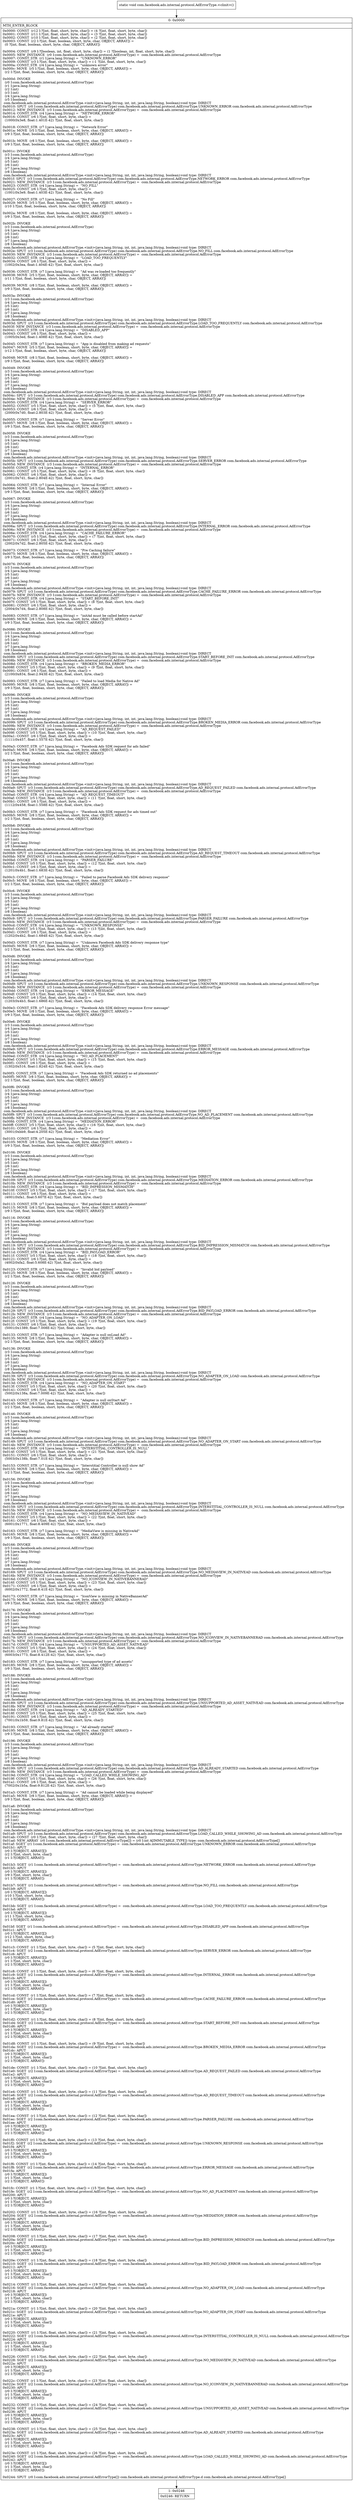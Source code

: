 digraph "CFG forcom.facebook.ads.internal.protocol.AdErrorType.\<clinit\>()V" {
Node_0 [shape=record,label="{0\:\ 0x0000|MTH_ENTER_BLOCK\l|0x0000: CONST  (r12 I:?[int, float, short, byte, char]) = (4 ?[int, float, short, byte, char]) \l0x0001: CONST  (r11 I:?[int, float, short, byte, char]) = (3 ?[int, float, short, byte, char]) \l0x0002: CONST  (r10 I:?[int, float, short, byte, char]) = (2 ?[int, float, short, byte, char]) \l0x0003: CONST  (r2 I:?[int, float, boolean, short, byte, char, OBJECT, ARRAY]) = \l  (0 ?[int, float, boolean, short, byte, char, OBJECT, ARRAY])\l \l0x0004: CONST  (r9 I:?[boolean, int, float, short, byte, char]) = (1 ?[boolean, int, float, short, byte, char]) \l0x0005: NEW_INSTANCE  (r0 I:com.facebook.ads.internal.protocol.AdErrorType) =  com.facebook.ads.internal.protocol.AdErrorType \l0x0007: CONST_STR  (r1 I:java.lang.String) =  \"UNKNOWN_ERROR\" \l0x0009: CONST  (r3 I:?[int, float, short, byte, char]) = (\-1 ?[int, float, short, byte, char]) \l0x000a: CONST_STR  (r4 I:java.lang.String) =  \"unknown error\" \l0x000c: MOVE  (r5 I:?[int, float, boolean, short, byte, char, OBJECT, ARRAY]) = \l  (r2 I:?[int, float, boolean, short, byte, char, OBJECT, ARRAY])\l \l0x000d: INVOKE  \l  (r0 I:com.facebook.ads.internal.protocol.AdErrorType)\l  (r1 I:java.lang.String)\l  (r2 I:int)\l  (r3 I:int)\l  (r4 I:java.lang.String)\l  (r5 I:boolean)\l com.facebook.ads.internal.protocol.AdErrorType.\<init\>(java.lang.String, int, int, java.lang.String, boolean):void type: DIRECT \l0x0010: SPUT  (r0 I:com.facebook.ads.internal.protocol.AdErrorType) com.facebook.ads.internal.protocol.AdErrorType.UNKNOWN_ERROR com.facebook.ads.internal.protocol.AdErrorType \l0x0012: NEW_INSTANCE  (r3 I:com.facebook.ads.internal.protocol.AdErrorType) =  com.facebook.ads.internal.protocol.AdErrorType \l0x0014: CONST_STR  (r4 I:java.lang.String) =  \"NETWORK_ERROR\" \l0x0016: CONST  (r6 I:?[int, float, short, byte, char]) = \l  (1000(0x3e8, float:1.401E\-42) ?[int, float, short, byte, char])\l \l0x0018: CONST_STR  (r7 I:java.lang.String) =  \"Network Error\" \l0x001a: MOVE  (r5 I:?[int, float, boolean, short, byte, char, OBJECT, ARRAY]) = \l  (r9 I:?[int, float, boolean, short, byte, char, OBJECT, ARRAY])\l \l0x001b: MOVE  (r8 I:?[int, float, boolean, short, byte, char, OBJECT, ARRAY]) = \l  (r9 I:?[int, float, boolean, short, byte, char, OBJECT, ARRAY])\l \l0x001c: INVOKE  \l  (r3 I:com.facebook.ads.internal.protocol.AdErrorType)\l  (r4 I:java.lang.String)\l  (r5 I:int)\l  (r6 I:int)\l  (r7 I:java.lang.String)\l  (r8 I:boolean)\l com.facebook.ads.internal.protocol.AdErrorType.\<init\>(java.lang.String, int, int, java.lang.String, boolean):void type: DIRECT \l0x001f: SPUT  (r3 I:com.facebook.ads.internal.protocol.AdErrorType) com.facebook.ads.internal.protocol.AdErrorType.NETWORK_ERROR com.facebook.ads.internal.protocol.AdErrorType \l0x0021: NEW_INSTANCE  (r3 I:com.facebook.ads.internal.protocol.AdErrorType) =  com.facebook.ads.internal.protocol.AdErrorType \l0x0023: CONST_STR  (r4 I:java.lang.String) =  \"NO_FILL\" \l0x0025: CONST  (r6 I:?[int, float, short, byte, char]) = \l  (1001(0x3e9, float:1.403E\-42) ?[int, float, short, byte, char])\l \l0x0027: CONST_STR  (r7 I:java.lang.String) =  \"No Fill\" \l0x0029: MOVE  (r5 I:?[int, float, boolean, short, byte, char, OBJECT, ARRAY]) = \l  (r10 I:?[int, float, boolean, short, byte, char, OBJECT, ARRAY])\l \l0x002a: MOVE  (r8 I:?[int, float, boolean, short, byte, char, OBJECT, ARRAY]) = \l  (r9 I:?[int, float, boolean, short, byte, char, OBJECT, ARRAY])\l \l0x002b: INVOKE  \l  (r3 I:com.facebook.ads.internal.protocol.AdErrorType)\l  (r4 I:java.lang.String)\l  (r5 I:int)\l  (r6 I:int)\l  (r7 I:java.lang.String)\l  (r8 I:boolean)\l com.facebook.ads.internal.protocol.AdErrorType.\<init\>(java.lang.String, int, int, java.lang.String, boolean):void type: DIRECT \l0x002e: SPUT  (r3 I:com.facebook.ads.internal.protocol.AdErrorType) com.facebook.ads.internal.protocol.AdErrorType.NO_FILL com.facebook.ads.internal.protocol.AdErrorType \l0x0030: NEW_INSTANCE  (r3 I:com.facebook.ads.internal.protocol.AdErrorType) =  com.facebook.ads.internal.protocol.AdErrorType \l0x0032: CONST_STR  (r4 I:java.lang.String) =  \"LOAD_TOO_FREQUENTLY\" \l0x0034: CONST  (r6 I:?[int, float, short, byte, char]) = \l  (1002(0x3ea, float:1.404E\-42) ?[int, float, short, byte, char])\l \l0x0036: CONST_STR  (r7 I:java.lang.String) =  \"Ad was re\-loaded too frequently\" \l0x0038: MOVE  (r5 I:?[int, float, boolean, short, byte, char, OBJECT, ARRAY]) = \l  (r11 I:?[int, float, boolean, short, byte, char, OBJECT, ARRAY])\l \l0x0039: MOVE  (r8 I:?[int, float, boolean, short, byte, char, OBJECT, ARRAY]) = \l  (r9 I:?[int, float, boolean, short, byte, char, OBJECT, ARRAY])\l \l0x003a: INVOKE  \l  (r3 I:com.facebook.ads.internal.protocol.AdErrorType)\l  (r4 I:java.lang.String)\l  (r5 I:int)\l  (r6 I:int)\l  (r7 I:java.lang.String)\l  (r8 I:boolean)\l com.facebook.ads.internal.protocol.AdErrorType.\<init\>(java.lang.String, int, int, java.lang.String, boolean):void type: DIRECT \l0x003d: SPUT  (r3 I:com.facebook.ads.internal.protocol.AdErrorType) com.facebook.ads.internal.protocol.AdErrorType.LOAD_TOO_FREQUENTLY com.facebook.ads.internal.protocol.AdErrorType \l0x003f: NEW_INSTANCE  (r3 I:com.facebook.ads.internal.protocol.AdErrorType) =  com.facebook.ads.internal.protocol.AdErrorType \l0x0041: CONST_STR  (r4 I:java.lang.String) =  \"DISABLED_APP\" \l0x0043: CONST  (r6 I:?[int, float, short, byte, char]) = \l  (1005(0x3ed, float:1.408E\-42) ?[int, float, short, byte, char])\l \l0x0045: CONST_STR  (r7 I:java.lang.String) =  \"App is disabled from making ad requests\" \l0x0047: MOVE  (r5 I:?[int, float, boolean, short, byte, char, OBJECT, ARRAY]) = \l  (r12 I:?[int, float, boolean, short, byte, char, OBJECT, ARRAY])\l \l0x0048: MOVE  (r8 I:?[int, float, boolean, short, byte, char, OBJECT, ARRAY]) = \l  (r9 I:?[int, float, boolean, short, byte, char, OBJECT, ARRAY])\l \l0x0049: INVOKE  \l  (r3 I:com.facebook.ads.internal.protocol.AdErrorType)\l  (r4 I:java.lang.String)\l  (r5 I:int)\l  (r6 I:int)\l  (r7 I:java.lang.String)\l  (r8 I:boolean)\l com.facebook.ads.internal.protocol.AdErrorType.\<init\>(java.lang.String, int, int, java.lang.String, boolean):void type: DIRECT \l0x004c: SPUT  (r3 I:com.facebook.ads.internal.protocol.AdErrorType) com.facebook.ads.internal.protocol.AdErrorType.DISABLED_APP com.facebook.ads.internal.protocol.AdErrorType \l0x004e: NEW_INSTANCE  (r3 I:com.facebook.ads.internal.protocol.AdErrorType) =  com.facebook.ads.internal.protocol.AdErrorType \l0x0050: CONST_STR  (r4 I:java.lang.String) =  \"SERVER_ERROR\" \l0x0052: CONST  (r5 I:?[int, float, short, byte, char]) = (5 ?[int, float, short, byte, char]) \l0x0053: CONST  (r6 I:?[int, float, short, byte, char]) = \l  (2000(0x7d0, float:2.803E\-42) ?[int, float, short, byte, char])\l \l0x0055: CONST_STR  (r7 I:java.lang.String) =  \"Server Error\" \l0x0057: MOVE  (r8 I:?[int, float, boolean, short, byte, char, OBJECT, ARRAY]) = \l  (r9 I:?[int, float, boolean, short, byte, char, OBJECT, ARRAY])\l \l0x0058: INVOKE  \l  (r3 I:com.facebook.ads.internal.protocol.AdErrorType)\l  (r4 I:java.lang.String)\l  (r5 I:int)\l  (r6 I:int)\l  (r7 I:java.lang.String)\l  (r8 I:boolean)\l com.facebook.ads.internal.protocol.AdErrorType.\<init\>(java.lang.String, int, int, java.lang.String, boolean):void type: DIRECT \l0x005b: SPUT  (r3 I:com.facebook.ads.internal.protocol.AdErrorType) com.facebook.ads.internal.protocol.AdErrorType.SERVER_ERROR com.facebook.ads.internal.protocol.AdErrorType \l0x005d: NEW_INSTANCE  (r3 I:com.facebook.ads.internal.protocol.AdErrorType) =  com.facebook.ads.internal.protocol.AdErrorType \l0x005f: CONST_STR  (r4 I:java.lang.String) =  \"INTERNAL_ERROR\" \l0x0061: CONST  (r5 I:?[int, float, short, byte, char]) = (6 ?[int, float, short, byte, char]) \l0x0062: CONST  (r6 I:?[int, float, short, byte, char]) = \l  (2001(0x7d1, float:2.804E\-42) ?[int, float, short, byte, char])\l \l0x0064: CONST_STR  (r7 I:java.lang.String) =  \"Internal Error\" \l0x0066: MOVE  (r8 I:?[int, float, boolean, short, byte, char, OBJECT, ARRAY]) = \l  (r9 I:?[int, float, boolean, short, byte, char, OBJECT, ARRAY])\l \l0x0067: INVOKE  \l  (r3 I:com.facebook.ads.internal.protocol.AdErrorType)\l  (r4 I:java.lang.String)\l  (r5 I:int)\l  (r6 I:int)\l  (r7 I:java.lang.String)\l  (r8 I:boolean)\l com.facebook.ads.internal.protocol.AdErrorType.\<init\>(java.lang.String, int, int, java.lang.String, boolean):void type: DIRECT \l0x006a: SPUT  (r3 I:com.facebook.ads.internal.protocol.AdErrorType) com.facebook.ads.internal.protocol.AdErrorType.INTERNAL_ERROR com.facebook.ads.internal.protocol.AdErrorType \l0x006c: NEW_INSTANCE  (r3 I:com.facebook.ads.internal.protocol.AdErrorType) =  com.facebook.ads.internal.protocol.AdErrorType \l0x006e: CONST_STR  (r4 I:java.lang.String) =  \"CACHE_FAILURE_ERROR\" \l0x0070: CONST  (r5 I:?[int, float, short, byte, char]) = (7 ?[int, float, short, byte, char]) \l0x0071: CONST  (r6 I:?[int, float, short, byte, char]) = \l  (2002(0x7d2, float:2.805E\-42) ?[int, float, short, byte, char])\l \l0x0073: CONST_STR  (r7 I:java.lang.String) =  \"Pre Caching failure\" \l0x0075: MOVE  (r8 I:?[int, float, boolean, short, byte, char, OBJECT, ARRAY]) = \l  (r9 I:?[int, float, boolean, short, byte, char, OBJECT, ARRAY])\l \l0x0076: INVOKE  \l  (r3 I:com.facebook.ads.internal.protocol.AdErrorType)\l  (r4 I:java.lang.String)\l  (r5 I:int)\l  (r6 I:int)\l  (r7 I:java.lang.String)\l  (r8 I:boolean)\l com.facebook.ads.internal.protocol.AdErrorType.\<init\>(java.lang.String, int, int, java.lang.String, boolean):void type: DIRECT \l0x0079: SPUT  (r3 I:com.facebook.ads.internal.protocol.AdErrorType) com.facebook.ads.internal.protocol.AdErrorType.CACHE_FAILURE_ERROR com.facebook.ads.internal.protocol.AdErrorType \l0x007b: NEW_INSTANCE  (r3 I:com.facebook.ads.internal.protocol.AdErrorType) =  com.facebook.ads.internal.protocol.AdErrorType \l0x007d: CONST_STR  (r4 I:java.lang.String) =  \"START_BEFORE_INIT\" \l0x007f: CONST  (r5 I:?[int, float, short, byte, char]) = (8 ?[int, float, short, byte, char]) \l0x0081: CONST  (r6 I:?[int, float, short, byte, char]) = \l  (2004(0x7d4, float:2.808E\-42) ?[int, float, short, byte, char])\l \l0x0083: CONST_STR  (r7 I:java.lang.String) =  \"initAd must be called before startAd\" \l0x0085: MOVE  (r8 I:?[int, float, boolean, short, byte, char, OBJECT, ARRAY]) = \l  (r9 I:?[int, float, boolean, short, byte, char, OBJECT, ARRAY])\l \l0x0086: INVOKE  \l  (r3 I:com.facebook.ads.internal.protocol.AdErrorType)\l  (r4 I:java.lang.String)\l  (r5 I:int)\l  (r6 I:int)\l  (r7 I:java.lang.String)\l  (r8 I:boolean)\l com.facebook.ads.internal.protocol.AdErrorType.\<init\>(java.lang.String, int, int, java.lang.String, boolean):void type: DIRECT \l0x0089: SPUT  (r3 I:com.facebook.ads.internal.protocol.AdErrorType) com.facebook.ads.internal.protocol.AdErrorType.START_BEFORE_INIT com.facebook.ads.internal.protocol.AdErrorType \l0x008b: NEW_INSTANCE  (r3 I:com.facebook.ads.internal.protocol.AdErrorType) =  com.facebook.ads.internal.protocol.AdErrorType \l0x008d: CONST_STR  (r4 I:java.lang.String) =  \"BROKEN_MEDIA_ERROR\" \l0x008f: CONST  (r5 I:?[int, float, short, byte, char]) = (9 ?[int, float, short, byte, char]) \l0x0091: CONST  (r6 I:?[int, float, short, byte, char]) = \l  (2100(0x834, float:2.943E\-42) ?[int, float, short, byte, char])\l \l0x0093: CONST_STR  (r7 I:java.lang.String) =  \"Failed to load Media for Native Ad\" \l0x0095: MOVE  (r8 I:?[int, float, boolean, short, byte, char, OBJECT, ARRAY]) = \l  (r9 I:?[int, float, boolean, short, byte, char, OBJECT, ARRAY])\l \l0x0096: INVOKE  \l  (r3 I:com.facebook.ads.internal.protocol.AdErrorType)\l  (r4 I:java.lang.String)\l  (r5 I:int)\l  (r6 I:int)\l  (r7 I:java.lang.String)\l  (r8 I:boolean)\l com.facebook.ads.internal.protocol.AdErrorType.\<init\>(java.lang.String, int, int, java.lang.String, boolean):void type: DIRECT \l0x0099: SPUT  (r3 I:com.facebook.ads.internal.protocol.AdErrorType) com.facebook.ads.internal.protocol.AdErrorType.BROKEN_MEDIA_ERROR com.facebook.ads.internal.protocol.AdErrorType \l0x009b: NEW_INSTANCE  (r3 I:com.facebook.ads.internal.protocol.AdErrorType) =  com.facebook.ads.internal.protocol.AdErrorType \l0x009d: CONST_STR  (r4 I:java.lang.String) =  \"AD_REQUEST_FAILED\" \l0x009f: CONST  (r5 I:?[int, float, short, byte, char]) = (10 ?[int, float, short, byte, char]) \l0x00a1: CONST  (r6 I:?[int, float, short, byte, char]) = \l  (1111(0x457, float:1.557E\-42) ?[int, float, short, byte, char])\l \l0x00a3: CONST_STR  (r7 I:java.lang.String) =  \"Facebook Ads SDK request for ads failed\" \l0x00a5: MOVE  (r8 I:?[int, float, boolean, short, byte, char, OBJECT, ARRAY]) = \l  (r2 I:?[int, float, boolean, short, byte, char, OBJECT, ARRAY])\l \l0x00a6: INVOKE  \l  (r3 I:com.facebook.ads.internal.protocol.AdErrorType)\l  (r4 I:java.lang.String)\l  (r5 I:int)\l  (r6 I:int)\l  (r7 I:java.lang.String)\l  (r8 I:boolean)\l com.facebook.ads.internal.protocol.AdErrorType.\<init\>(java.lang.String, int, int, java.lang.String, boolean):void type: DIRECT \l0x00a9: SPUT  (r3 I:com.facebook.ads.internal.protocol.AdErrorType) com.facebook.ads.internal.protocol.AdErrorType.AD_REQUEST_FAILED com.facebook.ads.internal.protocol.AdErrorType \l0x00ab: NEW_INSTANCE  (r3 I:com.facebook.ads.internal.protocol.AdErrorType) =  com.facebook.ads.internal.protocol.AdErrorType \l0x00ad: CONST_STR  (r4 I:java.lang.String) =  \"AD_REQUEST_TIMEOUT\" \l0x00af: CONST  (r5 I:?[int, float, short, byte, char]) = (11 ?[int, float, short, byte, char]) \l0x00b1: CONST  (r6 I:?[int, float, short, byte, char]) = \l  (1112(0x458, float:1.558E\-42) ?[int, float, short, byte, char])\l \l0x00b3: CONST_STR  (r7 I:java.lang.String) =  \"Facebook Ads SDK request for ads timed out\" \l0x00b5: MOVE  (r8 I:?[int, float, boolean, short, byte, char, OBJECT, ARRAY]) = \l  (r2 I:?[int, float, boolean, short, byte, char, OBJECT, ARRAY])\l \l0x00b6: INVOKE  \l  (r3 I:com.facebook.ads.internal.protocol.AdErrorType)\l  (r4 I:java.lang.String)\l  (r5 I:int)\l  (r6 I:int)\l  (r7 I:java.lang.String)\l  (r8 I:boolean)\l com.facebook.ads.internal.protocol.AdErrorType.\<init\>(java.lang.String, int, int, java.lang.String, boolean):void type: DIRECT \l0x00b9: SPUT  (r3 I:com.facebook.ads.internal.protocol.AdErrorType) com.facebook.ads.internal.protocol.AdErrorType.AD_REQUEST_TIMEOUT com.facebook.ads.internal.protocol.AdErrorType \l0x00bb: NEW_INSTANCE  (r3 I:com.facebook.ads.internal.protocol.AdErrorType) =  com.facebook.ads.internal.protocol.AdErrorType \l0x00bd: CONST_STR  (r4 I:java.lang.String) =  \"PARSER_FAILURE\" \l0x00bf: CONST  (r5 I:?[int, float, short, byte, char]) = (12 ?[int, float, short, byte, char]) \l0x00c1: CONST  (r6 I:?[int, float, short, byte, char]) = \l  (1201(0x4b1, float:1.683E\-42) ?[int, float, short, byte, char])\l \l0x00c3: CONST_STR  (r7 I:java.lang.String) =  \"Failed to parse Facebook Ads SDK delivery response\" \l0x00c5: MOVE  (r8 I:?[int, float, boolean, short, byte, char, OBJECT, ARRAY]) = \l  (r2 I:?[int, float, boolean, short, byte, char, OBJECT, ARRAY])\l \l0x00c6: INVOKE  \l  (r3 I:com.facebook.ads.internal.protocol.AdErrorType)\l  (r4 I:java.lang.String)\l  (r5 I:int)\l  (r6 I:int)\l  (r7 I:java.lang.String)\l  (r8 I:boolean)\l com.facebook.ads.internal.protocol.AdErrorType.\<init\>(java.lang.String, int, int, java.lang.String, boolean):void type: DIRECT \l0x00c9: SPUT  (r3 I:com.facebook.ads.internal.protocol.AdErrorType) com.facebook.ads.internal.protocol.AdErrorType.PARSER_FAILURE com.facebook.ads.internal.protocol.AdErrorType \l0x00cb: NEW_INSTANCE  (r3 I:com.facebook.ads.internal.protocol.AdErrorType) =  com.facebook.ads.internal.protocol.AdErrorType \l0x00cd: CONST_STR  (r4 I:java.lang.String) =  \"UNKNOWN_RESPONSE\" \l0x00cf: CONST  (r5 I:?[int, float, short, byte, char]) = (13 ?[int, float, short, byte, char]) \l0x00d1: CONST  (r6 I:?[int, float, short, byte, char]) = \l  (1202(0x4b2, float:1.684E\-42) ?[int, float, short, byte, char])\l \l0x00d3: CONST_STR  (r7 I:java.lang.String) =  \"Unknown Facebook Ads SDK delivery response type\" \l0x00d5: MOVE  (r8 I:?[int, float, boolean, short, byte, char, OBJECT, ARRAY]) = \l  (r2 I:?[int, float, boolean, short, byte, char, OBJECT, ARRAY])\l \l0x00d6: INVOKE  \l  (r3 I:com.facebook.ads.internal.protocol.AdErrorType)\l  (r4 I:java.lang.String)\l  (r5 I:int)\l  (r6 I:int)\l  (r7 I:java.lang.String)\l  (r8 I:boolean)\l com.facebook.ads.internal.protocol.AdErrorType.\<init\>(java.lang.String, int, int, java.lang.String, boolean):void type: DIRECT \l0x00d9: SPUT  (r3 I:com.facebook.ads.internal.protocol.AdErrorType) com.facebook.ads.internal.protocol.AdErrorType.UNKNOWN_RESPONSE com.facebook.ads.internal.protocol.AdErrorType \l0x00db: NEW_INSTANCE  (r3 I:com.facebook.ads.internal.protocol.AdErrorType) =  com.facebook.ads.internal.protocol.AdErrorType \l0x00dd: CONST_STR  (r4 I:java.lang.String) =  \"ERROR_MESSAGE\" \l0x00df: CONST  (r5 I:?[int, float, short, byte, char]) = (14 ?[int, float, short, byte, char]) \l0x00e1: CONST  (r6 I:?[int, float, short, byte, char]) = \l  (1203(0x4b3, float:1.686E\-42) ?[int, float, short, byte, char])\l \l0x00e3: CONST_STR  (r7 I:java.lang.String) =  \"Facebook Ads SDK delivery response Error message\" \l0x00e5: MOVE  (r8 I:?[int, float, boolean, short, byte, char, OBJECT, ARRAY]) = \l  (r9 I:?[int, float, boolean, short, byte, char, OBJECT, ARRAY])\l \l0x00e6: INVOKE  \l  (r3 I:com.facebook.ads.internal.protocol.AdErrorType)\l  (r4 I:java.lang.String)\l  (r5 I:int)\l  (r6 I:int)\l  (r7 I:java.lang.String)\l  (r8 I:boolean)\l com.facebook.ads.internal.protocol.AdErrorType.\<init\>(java.lang.String, int, int, java.lang.String, boolean):void type: DIRECT \l0x00e9: SPUT  (r3 I:com.facebook.ads.internal.protocol.AdErrorType) com.facebook.ads.internal.protocol.AdErrorType.ERROR_MESSAGE com.facebook.ads.internal.protocol.AdErrorType \l0x00eb: NEW_INSTANCE  (r3 I:com.facebook.ads.internal.protocol.AdErrorType) =  com.facebook.ads.internal.protocol.AdErrorType \l0x00ed: CONST_STR  (r4 I:java.lang.String) =  \"NO_AD_PLACEMENT\" \l0x00ef: CONST  (r5 I:?[int, float, short, byte, char]) = (15 ?[int, float, short, byte, char]) \l0x00f1: CONST  (r6 I:?[int, float, short, byte, char]) = \l  (1302(0x516, float:1.824E\-42) ?[int, float, short, byte, char])\l \l0x00f3: CONST_STR  (r7 I:java.lang.String) =  \"Facebook Ads SDK returned no ad placements\" \l0x00f5: MOVE  (r8 I:?[int, float, boolean, short, byte, char, OBJECT, ARRAY]) = \l  (r2 I:?[int, float, boolean, short, byte, char, OBJECT, ARRAY])\l \l0x00f6: INVOKE  \l  (r3 I:com.facebook.ads.internal.protocol.AdErrorType)\l  (r4 I:java.lang.String)\l  (r5 I:int)\l  (r6 I:int)\l  (r7 I:java.lang.String)\l  (r8 I:boolean)\l com.facebook.ads.internal.protocol.AdErrorType.\<init\>(java.lang.String, int, int, java.lang.String, boolean):void type: DIRECT \l0x00f9: SPUT  (r3 I:com.facebook.ads.internal.protocol.AdErrorType) com.facebook.ads.internal.protocol.AdErrorType.NO_AD_PLACEMENT com.facebook.ads.internal.protocol.AdErrorType \l0x00fb: NEW_INSTANCE  (r3 I:com.facebook.ads.internal.protocol.AdErrorType) =  com.facebook.ads.internal.protocol.AdErrorType \l0x00fd: CONST_STR  (r4 I:java.lang.String) =  \"MEDIATION_ERROR\" \l0x00ff: CONST  (r5 I:?[int, float, short, byte, char]) = (16 ?[int, float, short, byte, char]) \l0x0101: CONST  (r6 I:?[int, float, short, byte, char]) = \l  (3001(0xbb9, float:4.205E\-42) ?[int, float, short, byte, char])\l \l0x0103: CONST_STR  (r7 I:java.lang.String) =  \"Mediation Error\" \l0x0105: MOVE  (r8 I:?[int, float, boolean, short, byte, char, OBJECT, ARRAY]) = \l  (r9 I:?[int, float, boolean, short, byte, char, OBJECT, ARRAY])\l \l0x0106: INVOKE  \l  (r3 I:com.facebook.ads.internal.protocol.AdErrorType)\l  (r4 I:java.lang.String)\l  (r5 I:int)\l  (r6 I:int)\l  (r7 I:java.lang.String)\l  (r8 I:boolean)\l com.facebook.ads.internal.protocol.AdErrorType.\<init\>(java.lang.String, int, int, java.lang.String, boolean):void type: DIRECT \l0x0109: SPUT  (r3 I:com.facebook.ads.internal.protocol.AdErrorType) com.facebook.ads.internal.protocol.AdErrorType.MEDIATION_ERROR com.facebook.ads.internal.protocol.AdErrorType \l0x010b: NEW_INSTANCE  (r3 I:com.facebook.ads.internal.protocol.AdErrorType) =  com.facebook.ads.internal.protocol.AdErrorType \l0x010d: CONST_STR  (r4 I:java.lang.String) =  \"BID_IMPRESSION_MISMATCH\" \l0x010f: CONST  (r5 I:?[int, float, short, byte, char]) = (17 ?[int, float, short, byte, char]) \l0x0111: CONST  (r6 I:?[int, float, short, byte, char]) = \l  (4001(0xfa1, float:5.607E\-42) ?[int, float, short, byte, char])\l \l0x0113: CONST_STR  (r7 I:java.lang.String) =  \"Bid payload does not match placement\" \l0x0115: MOVE  (r8 I:?[int, float, boolean, short, byte, char, OBJECT, ARRAY]) = \l  (r9 I:?[int, float, boolean, short, byte, char, OBJECT, ARRAY])\l \l0x0116: INVOKE  \l  (r3 I:com.facebook.ads.internal.protocol.AdErrorType)\l  (r4 I:java.lang.String)\l  (r5 I:int)\l  (r6 I:int)\l  (r7 I:java.lang.String)\l  (r8 I:boolean)\l com.facebook.ads.internal.protocol.AdErrorType.\<init\>(java.lang.String, int, int, java.lang.String, boolean):void type: DIRECT \l0x0119: SPUT  (r3 I:com.facebook.ads.internal.protocol.AdErrorType) com.facebook.ads.internal.protocol.AdErrorType.BID_IMPRESSION_MISMATCH com.facebook.ads.internal.protocol.AdErrorType \l0x011b: NEW_INSTANCE  (r3 I:com.facebook.ads.internal.protocol.AdErrorType) =  com.facebook.ads.internal.protocol.AdErrorType \l0x011d: CONST_STR  (r4 I:java.lang.String) =  \"BID_PAYLOAD_ERROR\" \l0x011f: CONST  (r5 I:?[int, float, short, byte, char]) = (18 ?[int, float, short, byte, char]) \l0x0121: CONST  (r6 I:?[int, float, short, byte, char]) = \l  (4002(0xfa2, float:5.608E\-42) ?[int, float, short, byte, char])\l \l0x0123: CONST_STR  (r7 I:java.lang.String) =  \"Invalid bid payload\" \l0x0125: MOVE  (r8 I:?[int, float, boolean, short, byte, char, OBJECT, ARRAY]) = \l  (r2 I:?[int, float, boolean, short, byte, char, OBJECT, ARRAY])\l \l0x0126: INVOKE  \l  (r3 I:com.facebook.ads.internal.protocol.AdErrorType)\l  (r4 I:java.lang.String)\l  (r5 I:int)\l  (r6 I:int)\l  (r7 I:java.lang.String)\l  (r8 I:boolean)\l com.facebook.ads.internal.protocol.AdErrorType.\<init\>(java.lang.String, int, int, java.lang.String, boolean):void type: DIRECT \l0x0129: SPUT  (r3 I:com.facebook.ads.internal.protocol.AdErrorType) com.facebook.ads.internal.protocol.AdErrorType.BID_PAYLOAD_ERROR com.facebook.ads.internal.protocol.AdErrorType \l0x012b: NEW_INSTANCE  (r3 I:com.facebook.ads.internal.protocol.AdErrorType) =  com.facebook.ads.internal.protocol.AdErrorType \l0x012d: CONST_STR  (r4 I:java.lang.String) =  \"NO_ADAPTER_ON_LOAD\" \l0x012f: CONST  (r5 I:?[int, float, short, byte, char]) = (19 ?[int, float, short, byte, char]) \l0x0131: CONST  (r6 I:?[int, float, short, byte, char]) = \l  (5001(0x1389, float:7.008E\-42) ?[int, float, short, byte, char])\l \l0x0133: CONST_STR  (r7 I:java.lang.String) =  \"Adapter is null onLoad Ad\" \l0x0135: MOVE  (r8 I:?[int, float, boolean, short, byte, char, OBJECT, ARRAY]) = \l  (r2 I:?[int, float, boolean, short, byte, char, OBJECT, ARRAY])\l \l0x0136: INVOKE  \l  (r3 I:com.facebook.ads.internal.protocol.AdErrorType)\l  (r4 I:java.lang.String)\l  (r5 I:int)\l  (r6 I:int)\l  (r7 I:java.lang.String)\l  (r8 I:boolean)\l com.facebook.ads.internal.protocol.AdErrorType.\<init\>(java.lang.String, int, int, java.lang.String, boolean):void type: DIRECT \l0x0139: SPUT  (r3 I:com.facebook.ads.internal.protocol.AdErrorType) com.facebook.ads.internal.protocol.AdErrorType.NO_ADAPTER_ON_LOAD com.facebook.ads.internal.protocol.AdErrorType \l0x013b: NEW_INSTANCE  (r3 I:com.facebook.ads.internal.protocol.AdErrorType) =  com.facebook.ads.internal.protocol.AdErrorType \l0x013d: CONST_STR  (r4 I:java.lang.String) =  \"NO_ADAPTER_ON_START\" \l0x013f: CONST  (r5 I:?[int, float, short, byte, char]) = (20 ?[int, float, short, byte, char]) \l0x0141: CONST  (r6 I:?[int, float, short, byte, char]) = \l  (5002(0x138a, float:7.009E\-42) ?[int, float, short, byte, char])\l \l0x0143: CONST_STR  (r7 I:java.lang.String) =  \"Adapter is null onStart Ad\" \l0x0145: MOVE  (r8 I:?[int, float, boolean, short, byte, char, OBJECT, ARRAY]) = \l  (r2 I:?[int, float, boolean, short, byte, char, OBJECT, ARRAY])\l \l0x0146: INVOKE  \l  (r3 I:com.facebook.ads.internal.protocol.AdErrorType)\l  (r4 I:java.lang.String)\l  (r5 I:int)\l  (r6 I:int)\l  (r7 I:java.lang.String)\l  (r8 I:boolean)\l com.facebook.ads.internal.protocol.AdErrorType.\<init\>(java.lang.String, int, int, java.lang.String, boolean):void type: DIRECT \l0x0149: SPUT  (r3 I:com.facebook.ads.internal.protocol.AdErrorType) com.facebook.ads.internal.protocol.AdErrorType.NO_ADAPTER_ON_START com.facebook.ads.internal.protocol.AdErrorType \l0x014b: NEW_INSTANCE  (r3 I:com.facebook.ads.internal.protocol.AdErrorType) =  com.facebook.ads.internal.protocol.AdErrorType \l0x014d: CONST_STR  (r4 I:java.lang.String) =  \"INTERSTITIAL_CONTROLLER_IS_NULL\" \l0x014f: CONST  (r5 I:?[int, float, short, byte, char]) = (21 ?[int, float, short, byte, char]) \l0x0151: CONST  (r6 I:?[int, float, short, byte, char]) = \l  (5003(0x138b, float:7.01E\-42) ?[int, float, short, byte, char])\l \l0x0153: CONST_STR  (r7 I:java.lang.String) =  \"Interstitial Controller is null show Ad\" \l0x0155: MOVE  (r8 I:?[int, float, boolean, short, byte, char, OBJECT, ARRAY]) = \l  (r2 I:?[int, float, boolean, short, byte, char, OBJECT, ARRAY])\l \l0x0156: INVOKE  \l  (r3 I:com.facebook.ads.internal.protocol.AdErrorType)\l  (r4 I:java.lang.String)\l  (r5 I:int)\l  (r6 I:int)\l  (r7 I:java.lang.String)\l  (r8 I:boolean)\l com.facebook.ads.internal.protocol.AdErrorType.\<init\>(java.lang.String, int, int, java.lang.String, boolean):void type: DIRECT \l0x0159: SPUT  (r3 I:com.facebook.ads.internal.protocol.AdErrorType) com.facebook.ads.internal.protocol.AdErrorType.INTERSTITIAL_CONTROLLER_IS_NULL com.facebook.ads.internal.protocol.AdErrorType \l0x015b: NEW_INSTANCE  (r3 I:com.facebook.ads.internal.protocol.AdErrorType) =  com.facebook.ads.internal.protocol.AdErrorType \l0x015d: CONST_STR  (r4 I:java.lang.String) =  \"NO_MEDIAVIEW_IN_NATIVEAD\" \l0x015f: CONST  (r5 I:?[int, float, short, byte, char]) = (22 ?[int, float, short, byte, char]) \l0x0161: CONST  (r6 I:?[int, float, short, byte, char]) = \l  (6001(0x1771, float:8.409E\-42) ?[int, float, short, byte, char])\l \l0x0163: CONST_STR  (r7 I:java.lang.String) =  \"MediaView is missing in NativeAd\" \l0x0165: MOVE  (r8 I:?[int, float, boolean, short, byte, char, OBJECT, ARRAY]) = \l  (r9 I:?[int, float, boolean, short, byte, char, OBJECT, ARRAY])\l \l0x0166: INVOKE  \l  (r3 I:com.facebook.ads.internal.protocol.AdErrorType)\l  (r4 I:java.lang.String)\l  (r5 I:int)\l  (r6 I:int)\l  (r7 I:java.lang.String)\l  (r8 I:boolean)\l com.facebook.ads.internal.protocol.AdErrorType.\<init\>(java.lang.String, int, int, java.lang.String, boolean):void type: DIRECT \l0x0169: SPUT  (r3 I:com.facebook.ads.internal.protocol.AdErrorType) com.facebook.ads.internal.protocol.AdErrorType.NO_MEDIAVIEW_IN_NATIVEAD com.facebook.ads.internal.protocol.AdErrorType \l0x016b: NEW_INSTANCE  (r3 I:com.facebook.ads.internal.protocol.AdErrorType) =  com.facebook.ads.internal.protocol.AdErrorType \l0x016d: CONST_STR  (r4 I:java.lang.String) =  \"NO_ICONVIEW_IN_NATIVEBANNERAD\" \l0x016f: CONST  (r5 I:?[int, float, short, byte, char]) = (23 ?[int, float, short, byte, char]) \l0x0171: CONST  (r6 I:?[int, float, short, byte, char]) = \l  (6002(0x1772, float:8.41E\-42) ?[int, float, short, byte, char])\l \l0x0173: CONST_STR  (r7 I:java.lang.String) =  \"IconView is missing in NativeBannerAd\" \l0x0175: MOVE  (r8 I:?[int, float, boolean, short, byte, char, OBJECT, ARRAY]) = \l  (r9 I:?[int, float, boolean, short, byte, char, OBJECT, ARRAY])\l \l0x0176: INVOKE  \l  (r3 I:com.facebook.ads.internal.protocol.AdErrorType)\l  (r4 I:java.lang.String)\l  (r5 I:int)\l  (r6 I:int)\l  (r7 I:java.lang.String)\l  (r8 I:boolean)\l com.facebook.ads.internal.protocol.AdErrorType.\<init\>(java.lang.String, int, int, java.lang.String, boolean):void type: DIRECT \l0x0179: SPUT  (r3 I:com.facebook.ads.internal.protocol.AdErrorType) com.facebook.ads.internal.protocol.AdErrorType.NO_ICONVIEW_IN_NATIVEBANNERAD com.facebook.ads.internal.protocol.AdErrorType \l0x017b: NEW_INSTANCE  (r3 I:com.facebook.ads.internal.protocol.AdErrorType) =  com.facebook.ads.internal.protocol.AdErrorType \l0x017d: CONST_STR  (r4 I:java.lang.String) =  \"UNSUPPORTED_AD_ASSET_NATIVEAD\" \l0x017f: CONST  (r5 I:?[int, float, short, byte, char]) = (24 ?[int, float, short, byte, char]) \l0x0181: CONST  (r6 I:?[int, float, short, byte, char]) = \l  (6003(0x1773, float:8.412E\-42) ?[int, float, short, byte, char])\l \l0x0183: CONST_STR  (r7 I:java.lang.String) =  \"unsupported type of ad assets\" \l0x0185: MOVE  (r8 I:?[int, float, boolean, short, byte, char, OBJECT, ARRAY]) = \l  (r9 I:?[int, float, boolean, short, byte, char, OBJECT, ARRAY])\l \l0x0186: INVOKE  \l  (r3 I:com.facebook.ads.internal.protocol.AdErrorType)\l  (r4 I:java.lang.String)\l  (r5 I:int)\l  (r6 I:int)\l  (r7 I:java.lang.String)\l  (r8 I:boolean)\l com.facebook.ads.internal.protocol.AdErrorType.\<init\>(java.lang.String, int, int, java.lang.String, boolean):void type: DIRECT \l0x0189: SPUT  (r3 I:com.facebook.ads.internal.protocol.AdErrorType) com.facebook.ads.internal.protocol.AdErrorType.UNSUPPORTED_AD_ASSET_NATIVEAD com.facebook.ads.internal.protocol.AdErrorType \l0x018b: NEW_INSTANCE  (r3 I:com.facebook.ads.internal.protocol.AdErrorType) =  com.facebook.ads.internal.protocol.AdErrorType \l0x018d: CONST_STR  (r4 I:java.lang.String) =  \"AD_ALREADY_STARTED\" \l0x018f: CONST  (r5 I:?[int, float, short, byte, char]) = (25 ?[int, float, short, byte, char]) \l0x0191: CONST  (r6 I:?[int, float, short, byte, char]) = \l  (7001(0x1b59, float:9.81E\-42) ?[int, float, short, byte, char])\l \l0x0193: CONST_STR  (r7 I:java.lang.String) =  \"Ad already started\" \l0x0195: MOVE  (r8 I:?[int, float, boolean, short, byte, char, OBJECT, ARRAY]) = \l  (r9 I:?[int, float, boolean, short, byte, char, OBJECT, ARRAY])\l \l0x0196: INVOKE  \l  (r3 I:com.facebook.ads.internal.protocol.AdErrorType)\l  (r4 I:java.lang.String)\l  (r5 I:int)\l  (r6 I:int)\l  (r7 I:java.lang.String)\l  (r8 I:boolean)\l com.facebook.ads.internal.protocol.AdErrorType.\<init\>(java.lang.String, int, int, java.lang.String, boolean):void type: DIRECT \l0x0199: SPUT  (r3 I:com.facebook.ads.internal.protocol.AdErrorType) com.facebook.ads.internal.protocol.AdErrorType.AD_ALREADY_STARTED com.facebook.ads.internal.protocol.AdErrorType \l0x019b: NEW_INSTANCE  (r3 I:com.facebook.ads.internal.protocol.AdErrorType) =  com.facebook.ads.internal.protocol.AdErrorType \l0x019d: CONST_STR  (r4 I:java.lang.String) =  \"LOAD_CALLED_WHILE_SHOWING_AD\" \l0x019f: CONST  (r5 I:?[int, float, short, byte, char]) = (26 ?[int, float, short, byte, char]) \l0x01a1: CONST  (r6 I:?[int, float, short, byte, char]) = \l  (7002(0x1b5a, float:9.812E\-42) ?[int, float, short, byte, char])\l \l0x01a3: CONST_STR  (r7 I:java.lang.String) =  \"Ad cannot be loaded while being displayed\" \l0x01a5: MOVE  (r8 I:?[int, float, boolean, short, byte, char, OBJECT, ARRAY]) = \l  (r9 I:?[int, float, boolean, short, byte, char, OBJECT, ARRAY])\l \l0x01a6: INVOKE  \l  (r3 I:com.facebook.ads.internal.protocol.AdErrorType)\l  (r4 I:java.lang.String)\l  (r5 I:int)\l  (r6 I:int)\l  (r7 I:java.lang.String)\l  (r8 I:boolean)\l com.facebook.ads.internal.protocol.AdErrorType.\<init\>(java.lang.String, int, int, java.lang.String, boolean):void type: DIRECT \l0x01a9: SPUT  (r3 I:com.facebook.ads.internal.protocol.AdErrorType) com.facebook.ads.internal.protocol.AdErrorType.LOAD_CALLED_WHILE_SHOWING_AD com.facebook.ads.internal.protocol.AdErrorType \l0x01ab: CONST  (r0 I:?[int, float, short, byte, char]) = (27 ?[int, float, short, byte, char]) \l0x01ad: NEW_ARRAY  (r0 I:com.facebook.ads.internal.protocol.AdErrorType[]) = (r0 I:int A[IMMUTABLE_TYPE]) type: com.facebook.ads.internal.protocol.AdErrorType[] \l0x01af: SGET  (r1 I:com.facebook.ads.internal.protocol.AdErrorType) =  com.facebook.ads.internal.protocol.AdErrorType.UNKNOWN_ERROR com.facebook.ads.internal.protocol.AdErrorType \l0x01b1: APUT  \l  (r0 I:?[OBJECT, ARRAY][])\l  (r2 I:?[int, short, byte, char])\l  (r1 I:?[OBJECT, ARRAY])\l \l0x01b3: SGET  (r1 I:com.facebook.ads.internal.protocol.AdErrorType) =  com.facebook.ads.internal.protocol.AdErrorType.NETWORK_ERROR com.facebook.ads.internal.protocol.AdErrorType \l0x01b5: APUT  \l  (r0 I:?[OBJECT, ARRAY][])\l  (r9 I:?[int, short, byte, char])\l  (r1 I:?[OBJECT, ARRAY])\l \l0x01b7: SGET  (r1 I:com.facebook.ads.internal.protocol.AdErrorType) =  com.facebook.ads.internal.protocol.AdErrorType.NO_FILL com.facebook.ads.internal.protocol.AdErrorType \l0x01b9: APUT  \l  (r0 I:?[OBJECT, ARRAY][])\l  (r10 I:?[int, short, byte, char])\l  (r1 I:?[OBJECT, ARRAY])\l \l0x01bb: SGET  (r1 I:com.facebook.ads.internal.protocol.AdErrorType) =  com.facebook.ads.internal.protocol.AdErrorType.LOAD_TOO_FREQUENTLY com.facebook.ads.internal.protocol.AdErrorType \l0x01bd: APUT  \l  (r0 I:?[OBJECT, ARRAY][])\l  (r11 I:?[int, short, byte, char])\l  (r1 I:?[OBJECT, ARRAY])\l \l0x01bf: SGET  (r1 I:com.facebook.ads.internal.protocol.AdErrorType) =  com.facebook.ads.internal.protocol.AdErrorType.DISABLED_APP com.facebook.ads.internal.protocol.AdErrorType \l0x01c1: APUT  \l  (r0 I:?[OBJECT, ARRAY][])\l  (r12 I:?[int, short, byte, char])\l  (r1 I:?[OBJECT, ARRAY])\l \l0x01c3: CONST  (r1 I:?[int, float, short, byte, char]) = (5 ?[int, float, short, byte, char]) \l0x01c4: SGET  (r2 I:com.facebook.ads.internal.protocol.AdErrorType) =  com.facebook.ads.internal.protocol.AdErrorType.SERVER_ERROR com.facebook.ads.internal.protocol.AdErrorType \l0x01c6: APUT  \l  (r0 I:?[OBJECT, ARRAY][])\l  (r1 I:?[int, short, byte, char])\l  (r2 I:?[OBJECT, ARRAY])\l \l0x01c8: CONST  (r1 I:?[int, float, short, byte, char]) = (6 ?[int, float, short, byte, char]) \l0x01c9: SGET  (r2 I:com.facebook.ads.internal.protocol.AdErrorType) =  com.facebook.ads.internal.protocol.AdErrorType.INTERNAL_ERROR com.facebook.ads.internal.protocol.AdErrorType \l0x01cb: APUT  \l  (r0 I:?[OBJECT, ARRAY][])\l  (r1 I:?[int, short, byte, char])\l  (r2 I:?[OBJECT, ARRAY])\l \l0x01cd: CONST  (r1 I:?[int, float, short, byte, char]) = (7 ?[int, float, short, byte, char]) \l0x01ce: SGET  (r2 I:com.facebook.ads.internal.protocol.AdErrorType) =  com.facebook.ads.internal.protocol.AdErrorType.CACHE_FAILURE_ERROR com.facebook.ads.internal.protocol.AdErrorType \l0x01d0: APUT  \l  (r0 I:?[OBJECT, ARRAY][])\l  (r1 I:?[int, short, byte, char])\l  (r2 I:?[OBJECT, ARRAY])\l \l0x01d2: CONST  (r1 I:?[int, float, short, byte, char]) = (8 ?[int, float, short, byte, char]) \l0x01d4: SGET  (r2 I:com.facebook.ads.internal.protocol.AdErrorType) =  com.facebook.ads.internal.protocol.AdErrorType.START_BEFORE_INIT com.facebook.ads.internal.protocol.AdErrorType \l0x01d6: APUT  \l  (r0 I:?[OBJECT, ARRAY][])\l  (r1 I:?[int, short, byte, char])\l  (r2 I:?[OBJECT, ARRAY])\l \l0x01d8: CONST  (r1 I:?[int, float, short, byte, char]) = (9 ?[int, float, short, byte, char]) \l0x01da: SGET  (r2 I:com.facebook.ads.internal.protocol.AdErrorType) =  com.facebook.ads.internal.protocol.AdErrorType.BROKEN_MEDIA_ERROR com.facebook.ads.internal.protocol.AdErrorType \l0x01dc: APUT  \l  (r0 I:?[OBJECT, ARRAY][])\l  (r1 I:?[int, short, byte, char])\l  (r2 I:?[OBJECT, ARRAY])\l \l0x01de: CONST  (r1 I:?[int, float, short, byte, char]) = (10 ?[int, float, short, byte, char]) \l0x01e0: SGET  (r2 I:com.facebook.ads.internal.protocol.AdErrorType) =  com.facebook.ads.internal.protocol.AdErrorType.AD_REQUEST_FAILED com.facebook.ads.internal.protocol.AdErrorType \l0x01e2: APUT  \l  (r0 I:?[OBJECT, ARRAY][])\l  (r1 I:?[int, short, byte, char])\l  (r2 I:?[OBJECT, ARRAY])\l \l0x01e4: CONST  (r1 I:?[int, float, short, byte, char]) = (11 ?[int, float, short, byte, char]) \l0x01e6: SGET  (r2 I:com.facebook.ads.internal.protocol.AdErrorType) =  com.facebook.ads.internal.protocol.AdErrorType.AD_REQUEST_TIMEOUT com.facebook.ads.internal.protocol.AdErrorType \l0x01e8: APUT  \l  (r0 I:?[OBJECT, ARRAY][])\l  (r1 I:?[int, short, byte, char])\l  (r2 I:?[OBJECT, ARRAY])\l \l0x01ea: CONST  (r1 I:?[int, float, short, byte, char]) = (12 ?[int, float, short, byte, char]) \l0x01ec: SGET  (r2 I:com.facebook.ads.internal.protocol.AdErrorType) =  com.facebook.ads.internal.protocol.AdErrorType.PARSER_FAILURE com.facebook.ads.internal.protocol.AdErrorType \l0x01ee: APUT  \l  (r0 I:?[OBJECT, ARRAY][])\l  (r1 I:?[int, short, byte, char])\l  (r2 I:?[OBJECT, ARRAY])\l \l0x01f0: CONST  (r1 I:?[int, float, short, byte, char]) = (13 ?[int, float, short, byte, char]) \l0x01f2: SGET  (r2 I:com.facebook.ads.internal.protocol.AdErrorType) =  com.facebook.ads.internal.protocol.AdErrorType.UNKNOWN_RESPONSE com.facebook.ads.internal.protocol.AdErrorType \l0x01f4: APUT  \l  (r0 I:?[OBJECT, ARRAY][])\l  (r1 I:?[int, short, byte, char])\l  (r2 I:?[OBJECT, ARRAY])\l \l0x01f6: CONST  (r1 I:?[int, float, short, byte, char]) = (14 ?[int, float, short, byte, char]) \l0x01f8: SGET  (r2 I:com.facebook.ads.internal.protocol.AdErrorType) =  com.facebook.ads.internal.protocol.AdErrorType.ERROR_MESSAGE com.facebook.ads.internal.protocol.AdErrorType \l0x01fa: APUT  \l  (r0 I:?[OBJECT, ARRAY][])\l  (r1 I:?[int, short, byte, char])\l  (r2 I:?[OBJECT, ARRAY])\l \l0x01fc: CONST  (r1 I:?[int, float, short, byte, char]) = (15 ?[int, float, short, byte, char]) \l0x01fe: SGET  (r2 I:com.facebook.ads.internal.protocol.AdErrorType) =  com.facebook.ads.internal.protocol.AdErrorType.NO_AD_PLACEMENT com.facebook.ads.internal.protocol.AdErrorType \l0x0200: APUT  \l  (r0 I:?[OBJECT, ARRAY][])\l  (r1 I:?[int, short, byte, char])\l  (r2 I:?[OBJECT, ARRAY])\l \l0x0202: CONST  (r1 I:?[int, float, short, byte, char]) = (16 ?[int, float, short, byte, char]) \l0x0204: SGET  (r2 I:com.facebook.ads.internal.protocol.AdErrorType) =  com.facebook.ads.internal.protocol.AdErrorType.MEDIATION_ERROR com.facebook.ads.internal.protocol.AdErrorType \l0x0206: APUT  \l  (r0 I:?[OBJECT, ARRAY][])\l  (r1 I:?[int, short, byte, char])\l  (r2 I:?[OBJECT, ARRAY])\l \l0x0208: CONST  (r1 I:?[int, float, short, byte, char]) = (17 ?[int, float, short, byte, char]) \l0x020a: SGET  (r2 I:com.facebook.ads.internal.protocol.AdErrorType) =  com.facebook.ads.internal.protocol.AdErrorType.BID_IMPRESSION_MISMATCH com.facebook.ads.internal.protocol.AdErrorType \l0x020c: APUT  \l  (r0 I:?[OBJECT, ARRAY][])\l  (r1 I:?[int, short, byte, char])\l  (r2 I:?[OBJECT, ARRAY])\l \l0x020e: CONST  (r1 I:?[int, float, short, byte, char]) = (18 ?[int, float, short, byte, char]) \l0x0210: SGET  (r2 I:com.facebook.ads.internal.protocol.AdErrorType) =  com.facebook.ads.internal.protocol.AdErrorType.BID_PAYLOAD_ERROR com.facebook.ads.internal.protocol.AdErrorType \l0x0212: APUT  \l  (r0 I:?[OBJECT, ARRAY][])\l  (r1 I:?[int, short, byte, char])\l  (r2 I:?[OBJECT, ARRAY])\l \l0x0214: CONST  (r1 I:?[int, float, short, byte, char]) = (19 ?[int, float, short, byte, char]) \l0x0216: SGET  (r2 I:com.facebook.ads.internal.protocol.AdErrorType) =  com.facebook.ads.internal.protocol.AdErrorType.NO_ADAPTER_ON_LOAD com.facebook.ads.internal.protocol.AdErrorType \l0x0218: APUT  \l  (r0 I:?[OBJECT, ARRAY][])\l  (r1 I:?[int, short, byte, char])\l  (r2 I:?[OBJECT, ARRAY])\l \l0x021a: CONST  (r1 I:?[int, float, short, byte, char]) = (20 ?[int, float, short, byte, char]) \l0x021c: SGET  (r2 I:com.facebook.ads.internal.protocol.AdErrorType) =  com.facebook.ads.internal.protocol.AdErrorType.NO_ADAPTER_ON_START com.facebook.ads.internal.protocol.AdErrorType \l0x021e: APUT  \l  (r0 I:?[OBJECT, ARRAY][])\l  (r1 I:?[int, short, byte, char])\l  (r2 I:?[OBJECT, ARRAY])\l \l0x0220: CONST  (r1 I:?[int, float, short, byte, char]) = (21 ?[int, float, short, byte, char]) \l0x0222: SGET  (r2 I:com.facebook.ads.internal.protocol.AdErrorType) =  com.facebook.ads.internal.protocol.AdErrorType.INTERSTITIAL_CONTROLLER_IS_NULL com.facebook.ads.internal.protocol.AdErrorType \l0x0224: APUT  \l  (r0 I:?[OBJECT, ARRAY][])\l  (r1 I:?[int, short, byte, char])\l  (r2 I:?[OBJECT, ARRAY])\l \l0x0226: CONST  (r1 I:?[int, float, short, byte, char]) = (22 ?[int, float, short, byte, char]) \l0x0228: SGET  (r2 I:com.facebook.ads.internal.protocol.AdErrorType) =  com.facebook.ads.internal.protocol.AdErrorType.NO_MEDIAVIEW_IN_NATIVEAD com.facebook.ads.internal.protocol.AdErrorType \l0x022a: APUT  \l  (r0 I:?[OBJECT, ARRAY][])\l  (r1 I:?[int, short, byte, char])\l  (r2 I:?[OBJECT, ARRAY])\l \l0x022c: CONST  (r1 I:?[int, float, short, byte, char]) = (23 ?[int, float, short, byte, char]) \l0x022e: SGET  (r2 I:com.facebook.ads.internal.protocol.AdErrorType) =  com.facebook.ads.internal.protocol.AdErrorType.NO_ICONVIEW_IN_NATIVEBANNERAD com.facebook.ads.internal.protocol.AdErrorType \l0x0230: APUT  \l  (r0 I:?[OBJECT, ARRAY][])\l  (r1 I:?[int, short, byte, char])\l  (r2 I:?[OBJECT, ARRAY])\l \l0x0232: CONST  (r1 I:?[int, float, short, byte, char]) = (24 ?[int, float, short, byte, char]) \l0x0234: SGET  (r2 I:com.facebook.ads.internal.protocol.AdErrorType) =  com.facebook.ads.internal.protocol.AdErrorType.UNSUPPORTED_AD_ASSET_NATIVEAD com.facebook.ads.internal.protocol.AdErrorType \l0x0236: APUT  \l  (r0 I:?[OBJECT, ARRAY][])\l  (r1 I:?[int, short, byte, char])\l  (r2 I:?[OBJECT, ARRAY])\l \l0x0238: CONST  (r1 I:?[int, float, short, byte, char]) = (25 ?[int, float, short, byte, char]) \l0x023a: SGET  (r2 I:com.facebook.ads.internal.protocol.AdErrorType) =  com.facebook.ads.internal.protocol.AdErrorType.AD_ALREADY_STARTED com.facebook.ads.internal.protocol.AdErrorType \l0x023c: APUT  \l  (r0 I:?[OBJECT, ARRAY][])\l  (r1 I:?[int, short, byte, char])\l  (r2 I:?[OBJECT, ARRAY])\l \l0x023e: CONST  (r1 I:?[int, float, short, byte, char]) = (26 ?[int, float, short, byte, char]) \l0x0240: SGET  (r2 I:com.facebook.ads.internal.protocol.AdErrorType) =  com.facebook.ads.internal.protocol.AdErrorType.LOAD_CALLED_WHILE_SHOWING_AD com.facebook.ads.internal.protocol.AdErrorType \l0x0242: APUT  \l  (r0 I:?[OBJECT, ARRAY][])\l  (r1 I:?[int, short, byte, char])\l  (r2 I:?[OBJECT, ARRAY])\l \l0x0244: SPUT  (r0 I:com.facebook.ads.internal.protocol.AdErrorType[]) com.facebook.ads.internal.protocol.AdErrorType.d com.facebook.ads.internal.protocol.AdErrorType[] \l}"];
Node_1 [shape=record,label="{1\:\ 0x0246|0x0246: RETURN   \l}"];
MethodNode[shape=record,label="{static void com.facebook.ads.internal.protocol.AdErrorType.\<clinit\>() }"];
MethodNode -> Node_0;
Node_0 -> Node_1;
}

